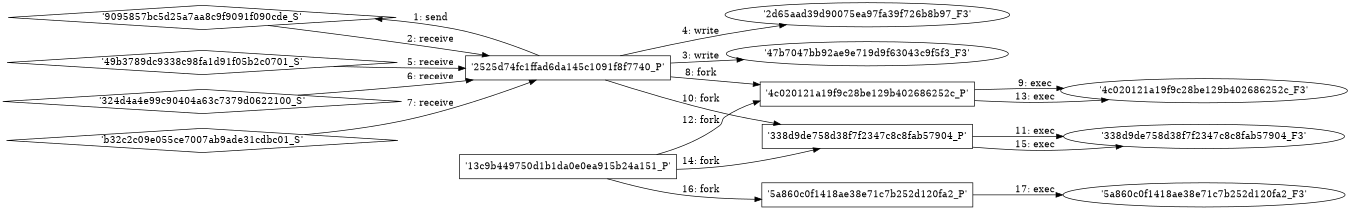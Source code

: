 digraph "D:\Learning\Paper\apt\基于CTI的攻击预警\Dataset\攻击图\ASGfromALLCTI\Threat Source newsletter (Oct. 17, 2019).dot" {
rankdir="LR"
size="9"
fixedsize="false"
splines="true"
nodesep=0.3
ranksep=0
fontsize=10
overlap="scalexy"
engine= "neato"
	"'9095857bc5d25a7aa8c9f9091f090cde_S'" [node_type=Socket shape=diamond]
	"'2525d74fc1ffad6da145c1091f8f7740_P'" [node_type=Process shape=box]
	"'2525d74fc1ffad6da145c1091f8f7740_P'" -> "'9095857bc5d25a7aa8c9f9091f090cde_S'" [label="1: send"]
	"'9095857bc5d25a7aa8c9f9091f090cde_S'" -> "'2525d74fc1ffad6da145c1091f8f7740_P'" [label="2: receive"]
	"'47b7047bb92ae9e719d9f63043c9f5f3_F3'" [node_type=file shape=ellipse]
	"'2525d74fc1ffad6da145c1091f8f7740_P'" [node_type=Process shape=box]
	"'2525d74fc1ffad6da145c1091f8f7740_P'" -> "'47b7047bb92ae9e719d9f63043c9f5f3_F3'" [label="3: write"]
	"'2d65aad39d90075ea97fa39f726b8b97_F3'" [node_type=file shape=ellipse]
	"'2525d74fc1ffad6da145c1091f8f7740_P'" [node_type=Process shape=box]
	"'2525d74fc1ffad6da145c1091f8f7740_P'" -> "'2d65aad39d90075ea97fa39f726b8b97_F3'" [label="4: write"]
	"'2525d74fc1ffad6da145c1091f8f7740_P'" [node_type=Process shape=box]
	"'49b3789dc9338c98fa1d91f05b2c0701_S'" [node_type=Socket shape=diamond]
	"'49b3789dc9338c98fa1d91f05b2c0701_S'" -> "'2525d74fc1ffad6da145c1091f8f7740_P'" [label="5: receive"]
	"'2525d74fc1ffad6da145c1091f8f7740_P'" [node_type=Process shape=box]
	"'324d4a4e99c90404a63c7379d0622100_S'" [node_type=Socket shape=diamond]
	"'324d4a4e99c90404a63c7379d0622100_S'" -> "'2525d74fc1ffad6da145c1091f8f7740_P'" [label="6: receive"]
	"'2525d74fc1ffad6da145c1091f8f7740_P'" [node_type=Process shape=box]
	"'b32c2c09e055ce7007ab9ade31cdbc01_S'" [node_type=Socket shape=diamond]
	"'b32c2c09e055ce7007ab9ade31cdbc01_S'" -> "'2525d74fc1ffad6da145c1091f8f7740_P'" [label="7: receive"]
	"'2525d74fc1ffad6da145c1091f8f7740_P'" [node_type=Process shape=box]
	"'4c020121a19f9c28be129b402686252c_P'" [node_type=Process shape=box]
	"'2525d74fc1ffad6da145c1091f8f7740_P'" -> "'4c020121a19f9c28be129b402686252c_P'" [label="8: fork"]
	"'4c020121a19f9c28be129b402686252c_P'" [node_type=Process shape=box]
	"'4c020121a19f9c28be129b402686252c_F3'" [node_type=File shape=ellipse]
	"'4c020121a19f9c28be129b402686252c_P'" -> "'4c020121a19f9c28be129b402686252c_F3'" [label="9: exec"]
	"'2525d74fc1ffad6da145c1091f8f7740_P'" [node_type=Process shape=box]
	"'338d9de758d38f7f2347c8c8fab57904_P'" [node_type=Process shape=box]
	"'2525d74fc1ffad6da145c1091f8f7740_P'" -> "'338d9de758d38f7f2347c8c8fab57904_P'" [label="10: fork"]
	"'338d9de758d38f7f2347c8c8fab57904_P'" [node_type=Process shape=box]
	"'338d9de758d38f7f2347c8c8fab57904_F3'" [node_type=File shape=ellipse]
	"'338d9de758d38f7f2347c8c8fab57904_P'" -> "'338d9de758d38f7f2347c8c8fab57904_F3'" [label="11: exec"]
	"'13c9b449750d1b1da0e0ea915b24a151_P'" [node_type=Process shape=box]
	"'4c020121a19f9c28be129b402686252c_P'" [node_type=Process shape=box]
	"'13c9b449750d1b1da0e0ea915b24a151_P'" -> "'4c020121a19f9c28be129b402686252c_P'" [label="12: fork"]
	"'4c020121a19f9c28be129b402686252c_P'" [node_type=Process shape=box]
	"'4c020121a19f9c28be129b402686252c_F3'" [node_type=File shape=ellipse]
	"'4c020121a19f9c28be129b402686252c_P'" -> "'4c020121a19f9c28be129b402686252c_F3'" [label="13: exec"]
	"'13c9b449750d1b1da0e0ea915b24a151_P'" [node_type=Process shape=box]
	"'338d9de758d38f7f2347c8c8fab57904_P'" [node_type=Process shape=box]
	"'13c9b449750d1b1da0e0ea915b24a151_P'" -> "'338d9de758d38f7f2347c8c8fab57904_P'" [label="14: fork"]
	"'338d9de758d38f7f2347c8c8fab57904_P'" [node_type=Process shape=box]
	"'338d9de758d38f7f2347c8c8fab57904_F3'" [node_type=File shape=ellipse]
	"'338d9de758d38f7f2347c8c8fab57904_P'" -> "'338d9de758d38f7f2347c8c8fab57904_F3'" [label="15: exec"]
	"'13c9b449750d1b1da0e0ea915b24a151_P'" [node_type=Process shape=box]
	"'5a860c0f1418ae38e71c7b252d120fa2_P'" [node_type=Process shape=box]
	"'13c9b449750d1b1da0e0ea915b24a151_P'" -> "'5a860c0f1418ae38e71c7b252d120fa2_P'" [label="16: fork"]
	"'5a860c0f1418ae38e71c7b252d120fa2_P'" [node_type=Process shape=box]
	"'5a860c0f1418ae38e71c7b252d120fa2_F3'" [node_type=File shape=ellipse]
	"'5a860c0f1418ae38e71c7b252d120fa2_P'" -> "'5a860c0f1418ae38e71c7b252d120fa2_F3'" [label="17: exec"]
}
